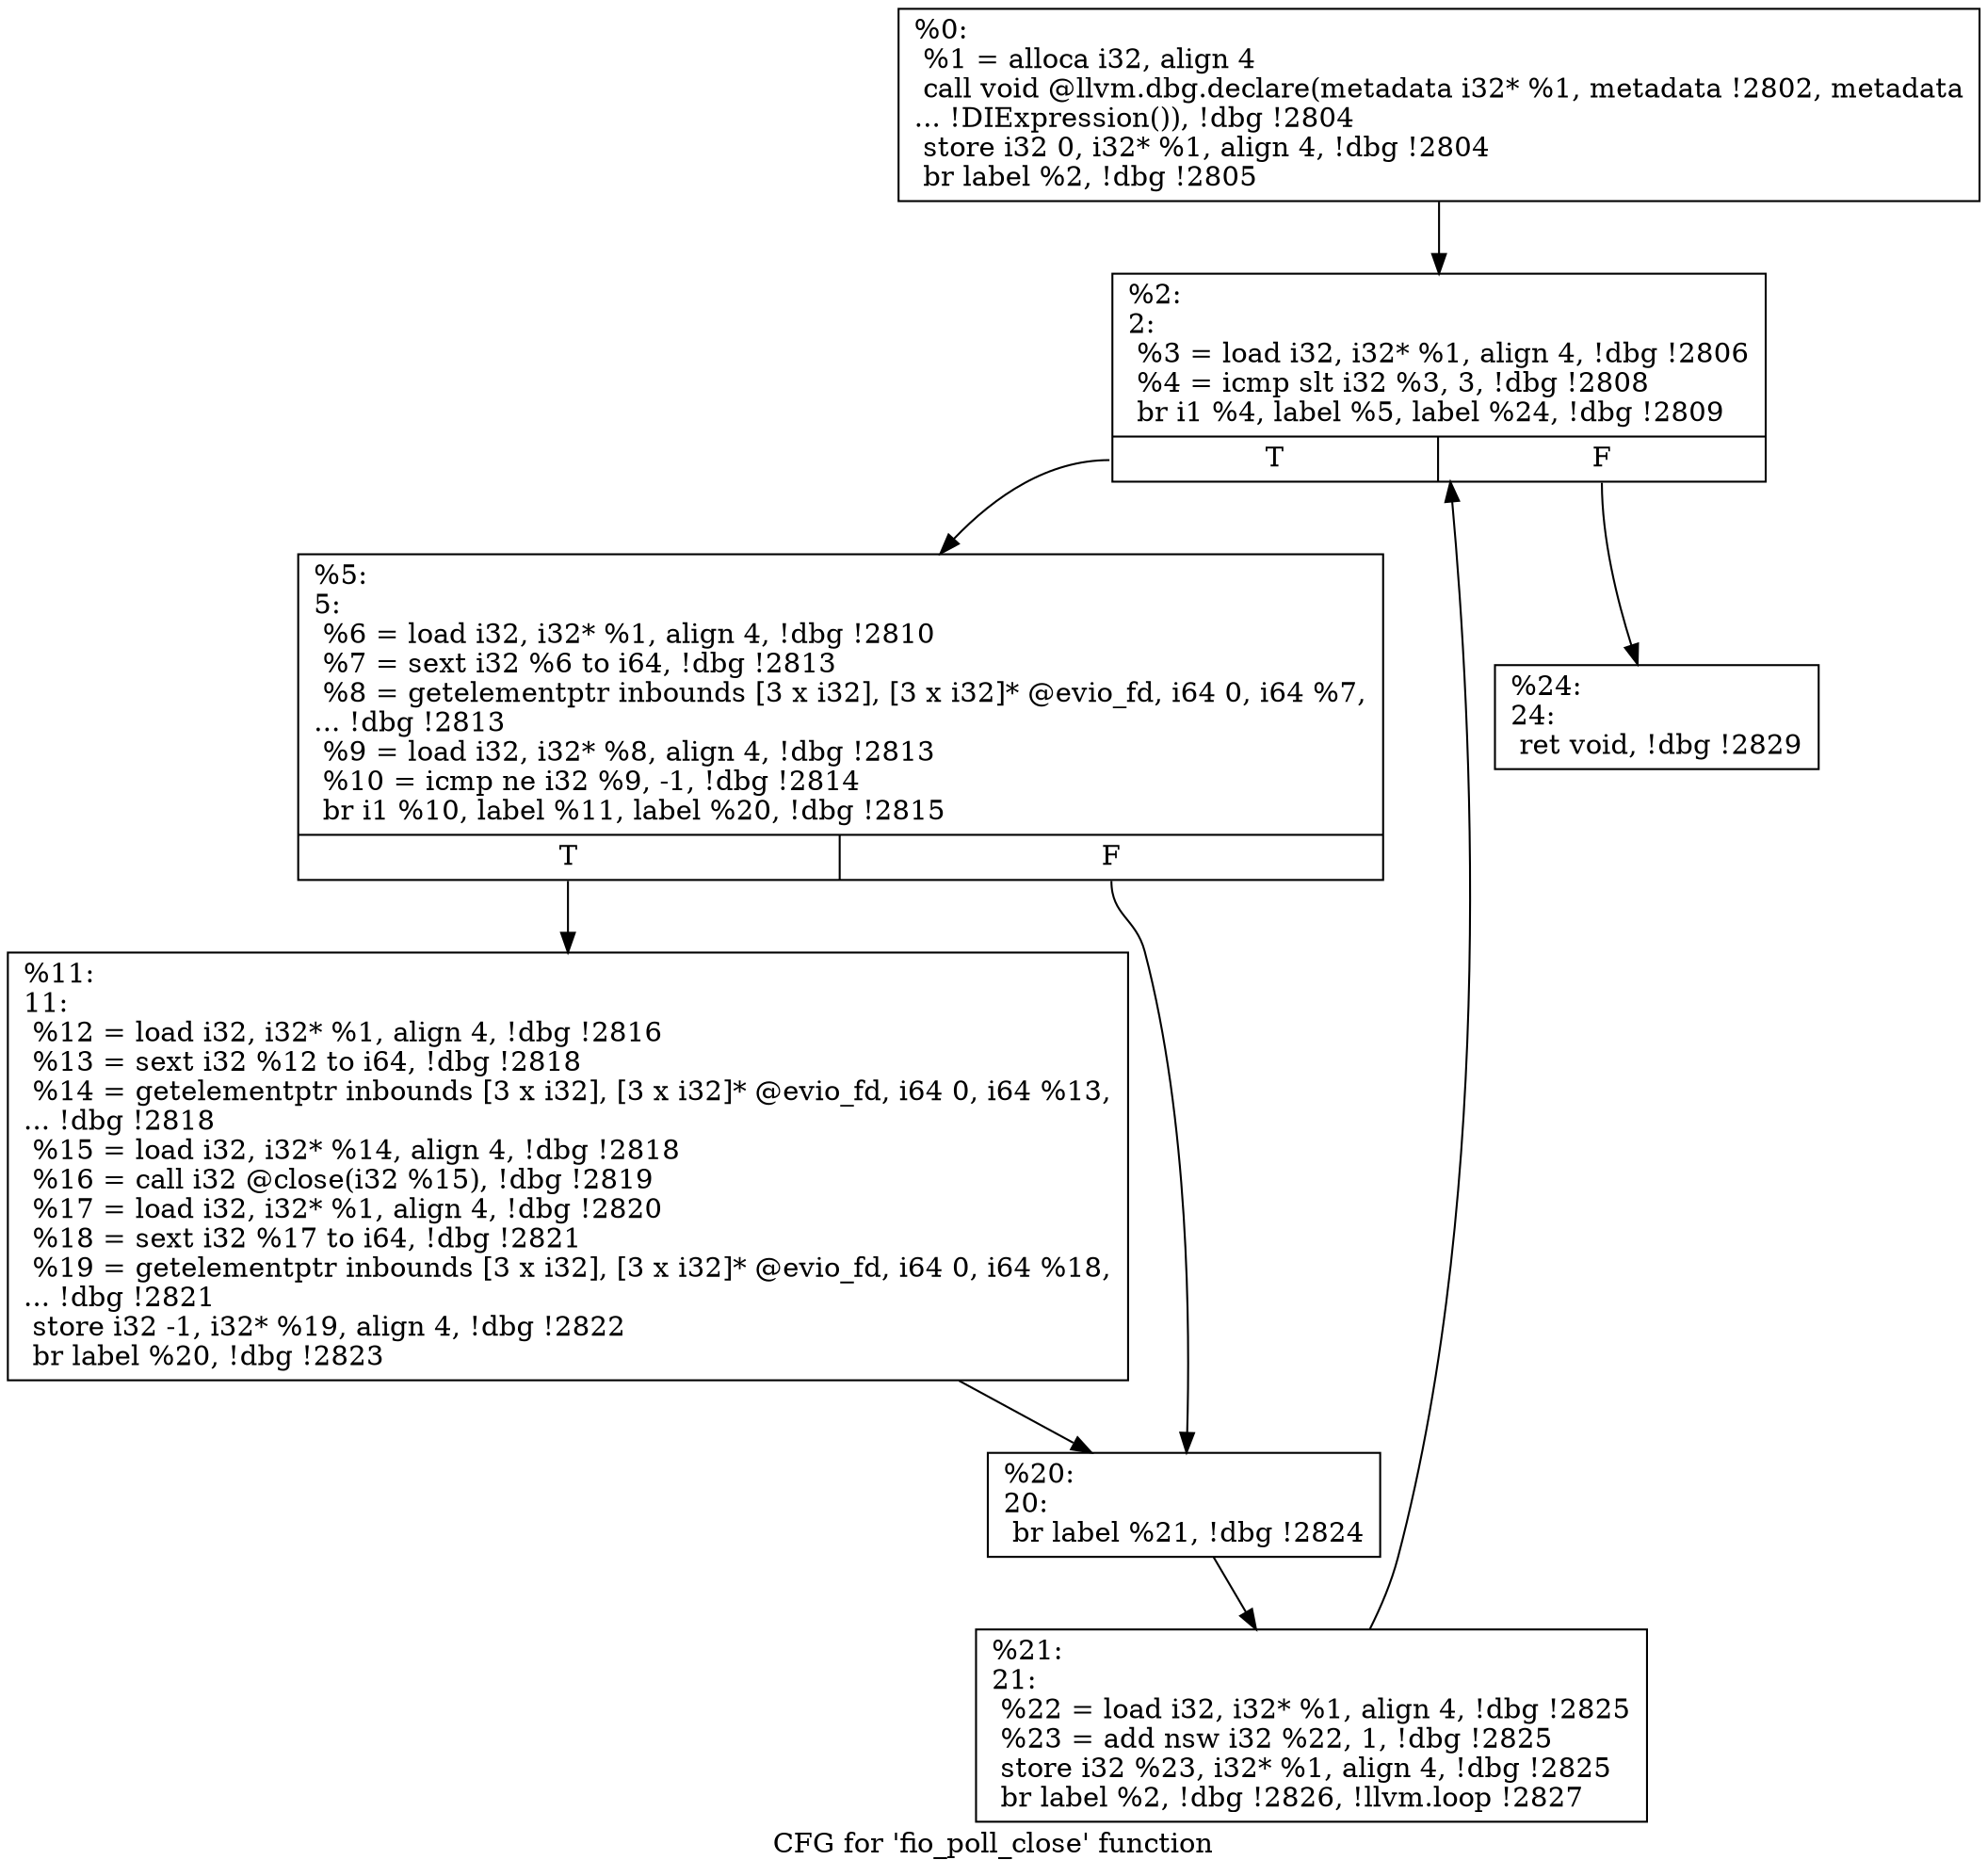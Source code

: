 digraph "CFG for 'fio_poll_close' function" {
	label="CFG for 'fio_poll_close' function";

	Node0x556851697220 [shape=record,label="{%0:\l  %1 = alloca i32, align 4\l  call void @llvm.dbg.declare(metadata i32* %1, metadata !2802, metadata\l... !DIExpression()), !dbg !2804\l  store i32 0, i32* %1, align 4, !dbg !2804\l  br label %2, !dbg !2805\l}"];
	Node0x556851697220 -> Node0x556851697b40;
	Node0x556851697b40 [shape=record,label="{%2:\l2:                                                \l  %3 = load i32, i32* %1, align 4, !dbg !2806\l  %4 = icmp slt i32 %3, 3, !dbg !2808\l  br i1 %4, label %5, label %24, !dbg !2809\l|{<s0>T|<s1>F}}"];
	Node0x556851697b40:s0 -> Node0x556851697b90;
	Node0x556851697b40:s1 -> Node0x556851697cd0;
	Node0x556851697b90 [shape=record,label="{%5:\l5:                                                \l  %6 = load i32, i32* %1, align 4, !dbg !2810\l  %7 = sext i32 %6 to i64, !dbg !2813\l  %8 = getelementptr inbounds [3 x i32], [3 x i32]* @evio_fd, i64 0, i64 %7,\l... !dbg !2813\l  %9 = load i32, i32* %8, align 4, !dbg !2813\l  %10 = icmp ne i32 %9, -1, !dbg !2814\l  br i1 %10, label %11, label %20, !dbg !2815\l|{<s0>T|<s1>F}}"];
	Node0x556851697b90:s0 -> Node0x556851697be0;
	Node0x556851697b90:s1 -> Node0x556851697c30;
	Node0x556851697be0 [shape=record,label="{%11:\l11:                                               \l  %12 = load i32, i32* %1, align 4, !dbg !2816\l  %13 = sext i32 %12 to i64, !dbg !2818\l  %14 = getelementptr inbounds [3 x i32], [3 x i32]* @evio_fd, i64 0, i64 %13,\l... !dbg !2818\l  %15 = load i32, i32* %14, align 4, !dbg !2818\l  %16 = call i32 @close(i32 %15), !dbg !2819\l  %17 = load i32, i32* %1, align 4, !dbg !2820\l  %18 = sext i32 %17 to i64, !dbg !2821\l  %19 = getelementptr inbounds [3 x i32], [3 x i32]* @evio_fd, i64 0, i64 %18,\l... !dbg !2821\l  store i32 -1, i32* %19, align 4, !dbg !2822\l  br label %20, !dbg !2823\l}"];
	Node0x556851697be0 -> Node0x556851697c30;
	Node0x556851697c30 [shape=record,label="{%20:\l20:                                               \l  br label %21, !dbg !2824\l}"];
	Node0x556851697c30 -> Node0x556851697c80;
	Node0x556851697c80 [shape=record,label="{%21:\l21:                                               \l  %22 = load i32, i32* %1, align 4, !dbg !2825\l  %23 = add nsw i32 %22, 1, !dbg !2825\l  store i32 %23, i32* %1, align 4, !dbg !2825\l  br label %2, !dbg !2826, !llvm.loop !2827\l}"];
	Node0x556851697c80 -> Node0x556851697b40;
	Node0x556851697cd0 [shape=record,label="{%24:\l24:                                               \l  ret void, !dbg !2829\l}"];
}
